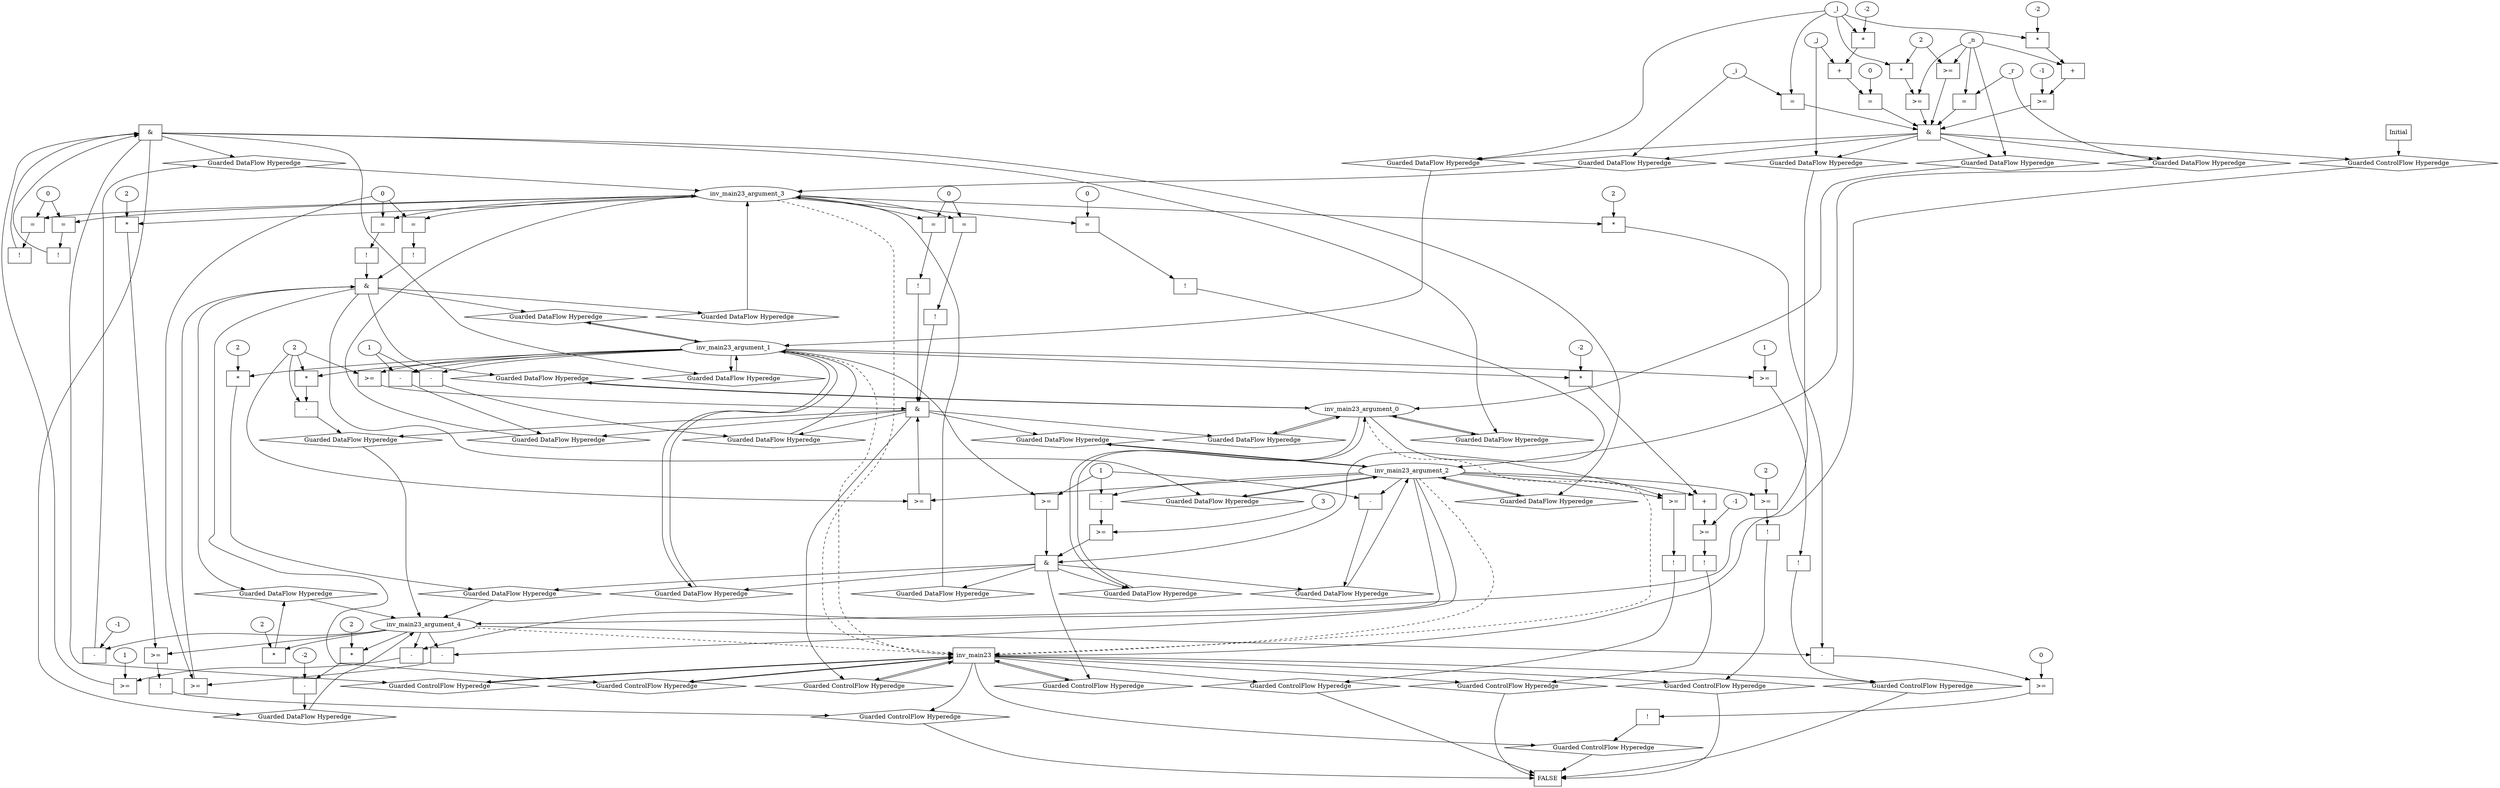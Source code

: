 digraph dag {
inv_main23 [label="inv_main23" shape="rect"];
FALSE [label="FALSE" shape="rect"];
Initial [label="Initial" shape="rect"];
ControlFowHyperEdge_0 [label="Guarded ControlFlow Hyperedge" shape="diamond"];
Initial -> ControlFowHyperEdge_0[label=""]
ControlFowHyperEdge_0 -> inv_main23[label=""]
ControlFowHyperEdge_1 [label="Guarded ControlFlow Hyperedge" shape="diamond"];
inv_main23 -> ControlFowHyperEdge_1[label=""]
ControlFowHyperEdge_1 -> inv_main23[label=""]
ControlFowHyperEdge_2 [label="Guarded ControlFlow Hyperedge" shape="diamond"];
inv_main23 -> ControlFowHyperEdge_2[label=""]
ControlFowHyperEdge_2 -> inv_main23[label=""]
ControlFowHyperEdge_3 [label="Guarded ControlFlow Hyperedge" shape="diamond"];
inv_main23 -> ControlFowHyperEdge_3[label=""]
ControlFowHyperEdge_3 -> inv_main23[label=""]
ControlFowHyperEdge_4 [label="Guarded ControlFlow Hyperedge" shape="diamond"];
inv_main23 -> ControlFowHyperEdge_4[label=""]
ControlFowHyperEdge_4 -> inv_main23[label=""]
ControlFowHyperEdge_5 [label="Guarded ControlFlow Hyperedge" shape="diamond"];
inv_main23 -> ControlFowHyperEdge_5[label=""]
ControlFowHyperEdge_5 -> FALSE[label=""]
ControlFowHyperEdge_6 [label="Guarded ControlFlow Hyperedge" shape="diamond"];
inv_main23 -> ControlFowHyperEdge_6[label=""]
ControlFowHyperEdge_6 -> FALSE[label=""]
ControlFowHyperEdge_7 [label="Guarded ControlFlow Hyperedge" shape="diamond"];
inv_main23 -> ControlFowHyperEdge_7[label=""]
ControlFowHyperEdge_7 -> FALSE[label=""]
ControlFowHyperEdge_8 [label="Guarded ControlFlow Hyperedge" shape="diamond"];
inv_main23 -> ControlFowHyperEdge_8[label=""]
ControlFowHyperEdge_8 -> FALSE[label=""]
ControlFowHyperEdge_9 [label="Guarded ControlFlow Hyperedge" shape="diamond"];
inv_main23 -> ControlFowHyperEdge_9[label=""]
ControlFowHyperEdge_9 -> FALSE[label=""]
ControlFowHyperEdge_10 [label="Guarded ControlFlow Hyperedge" shape="diamond"];
inv_main23 -> ControlFowHyperEdge_10[label=""]
ControlFowHyperEdge_10 -> FALSE[label=""]
inv_main23_argument_0 [label="inv_main23_argument_0" shape="oval"];
inv_main23_argument_0 -> inv_main23[label="" style="dashed"]
inv_main23_argument_1 [label="inv_main23_argument_1" shape="oval"];
inv_main23_argument_1 -> inv_main23[label="" style="dashed"]
inv_main23_argument_2 [label="inv_main23_argument_2" shape="oval"];
inv_main23_argument_2 -> inv_main23[label="" style="dashed"]
inv_main23_argument_3 [label="inv_main23_argument_3" shape="oval"];
inv_main23_argument_3 -> inv_main23[label="" style="dashed"]
inv_main23_argument_4 [label="inv_main23_argument_4" shape="oval"];
inv_main23_argument_4 -> inv_main23[label="" style="dashed"]

xxxinv_main23___Initial_0xxx_and [label="&" shape="rect"];
xxxinv_main23___Initial_0xxxguard5_node_0 [label=">=" shape="rect"];
xxxinv_main23___Initial_0xxxguard4_node_2 [label="2"];
xxxinv_main23___Initial_0xxxdataFlow3_node_0->xxxinv_main23___Initial_0xxxguard5_node_0
xxxinv_main23___Initial_0xxxguard4_node_2->xxxinv_main23___Initial_0xxxguard5_node_0

xxxinv_main23___Initial_0xxxguard5_node_0->xxxinv_main23___Initial_0xxx_and [label=""];
xxxinv_main23___Initial_0xxxguard3_node_0 [label=">=" shape="rect"];
xxxinv_main23___Initial_0xxxguard3_node_1 [label="+" shape="rect"];
xxxinv_main23___Initial_0xxxguard3_node_2 [label="*" shape="rect"];
xxxinv_main23___Initial_0xxxguard3_node_3 [label="-2"];
xxxinv_main23___Initial_0xxxguard3_node_6 [label="-1"];
xxxinv_main23___Initial_0xxxguard3_node_1->xxxinv_main23___Initial_0xxxguard3_node_0
xxxinv_main23___Initial_0xxxguard3_node_6->xxxinv_main23___Initial_0xxxguard3_node_0
xxxinv_main23___Initial_0xxxguard3_node_2->xxxinv_main23___Initial_0xxxguard3_node_1
xxxinv_main23___Initial_0xxxdataFlow3_node_0->xxxinv_main23___Initial_0xxxguard3_node_1
xxxinv_main23___Initial_0xxxguard3_node_3->xxxinv_main23___Initial_0xxxguard3_node_2
xxxinv_main23___Initial_0xxxdataFlow4_node_0->xxxinv_main23___Initial_0xxxguard3_node_2

xxxinv_main23___Initial_0xxxguard3_node_0->xxxinv_main23___Initial_0xxx_and [label=""];
xxxinv_main23___Initial_0xxxguard4_node_0 [label=">=" shape="rect"];
xxxinv_main23___Initial_0xxxguard4_node_1 [label="*" shape="rect"];
xxxinv_main23___Initial_0xxxguard4_node_2 [label="2"];
xxxinv_main23___Initial_0xxxguard4_node_1->xxxinv_main23___Initial_0xxxguard4_node_0
xxxinv_main23___Initial_0xxxdataFlow3_node_0->xxxinv_main23___Initial_0xxxguard4_node_0
xxxinv_main23___Initial_0xxxguard4_node_2->xxxinv_main23___Initial_0xxxguard4_node_1
xxxinv_main23___Initial_0xxxdataFlow4_node_0->xxxinv_main23___Initial_0xxxguard4_node_1

xxxinv_main23___Initial_0xxxguard4_node_0->xxxinv_main23___Initial_0xxx_and [label=""];
xxxinv_main23___Initial_0xxxguard_0_node_0 [label="=" shape="rect"];
xxxinv_main23___Initial_0xxxdataFlow2_node_0->xxxinv_main23___Initial_0xxxguard_0_node_0
xxxinv_main23___Initial_0xxxdataFlow4_node_0->xxxinv_main23___Initial_0xxxguard_0_node_0

xxxinv_main23___Initial_0xxxguard_0_node_0->xxxinv_main23___Initial_0xxx_and [label=""];
xxxinv_main23___Initial_0xxxguard2_node_0 [label="=" shape="rect"];
xxxinv_main23___Initial_0xxxguard2_node_1 [label="+" shape="rect"];
xxxinv_main23___Initial_0xxxguard2_node_3 [label="*" shape="rect"];
xxxinv_main23___Initial_0xxxguard2_node_4 [label="-2"];
xxxinv_main23___Initial_0xxxguard2_node_6 [label="0"];
xxxinv_main23___Initial_0xxxguard2_node_1->xxxinv_main23___Initial_0xxxguard2_node_0
xxxinv_main23___Initial_0xxxguard2_node_6->xxxinv_main23___Initial_0xxxguard2_node_0
xxxinv_main23___Initial_0xxxdataFlow1_node_0->xxxinv_main23___Initial_0xxxguard2_node_1
xxxinv_main23___Initial_0xxxguard2_node_3->xxxinv_main23___Initial_0xxxguard2_node_1
xxxinv_main23___Initial_0xxxdataFlow4_node_0->xxxinv_main23___Initial_0xxxguard2_node_3
xxxinv_main23___Initial_0xxxguard2_node_4->xxxinv_main23___Initial_0xxxguard2_node_3

xxxinv_main23___Initial_0xxxguard2_node_0->xxxinv_main23___Initial_0xxx_and [label=""];
xxxinv_main23___Initial_0xxxguard1_node_0 [label="=" shape="rect"];
xxxinv_main23___Initial_0xxxdataFlow_0_node_0->xxxinv_main23___Initial_0xxxguard1_node_0
xxxinv_main23___Initial_0xxxdataFlow3_node_0->xxxinv_main23___Initial_0xxxguard1_node_0

xxxinv_main23___Initial_0xxxguard1_node_0->xxxinv_main23___Initial_0xxx_and [label=""];
xxxinv_main23___Initial_0xxx_and->ControlFowHyperEdge_0 [label=""];
xxxinv_main23___Initial_0xxxdataFlow_0_node_0 [label="_r"];

xxxinv_main23___Initial_0xxxdataFlow_0_node_0->DataFowHyperEdge_0_inv_main23_argument_2 [label=""];
xxxinv_main23___Initial_0xxxdataFlow1_node_0 [label="_j"];

xxxinv_main23___Initial_0xxxdataFlow1_node_0->DataFowHyperEdge_0_inv_main23_argument_4 [label=""];
xxxinv_main23___Initial_0xxxdataFlow2_node_0 [label="_i"];

xxxinv_main23___Initial_0xxxdataFlow2_node_0->DataFowHyperEdge_0_inv_main23_argument_3 [label=""];
xxxinv_main23___Initial_0xxxdataFlow3_node_0 [label="_n"];

xxxinv_main23___Initial_0xxxdataFlow3_node_0->DataFowHyperEdge_0_inv_main23_argument_0 [label=""];
xxxinv_main23___Initial_0xxxdataFlow4_node_0 [label="_l"];

xxxinv_main23___Initial_0xxxdataFlow4_node_0->DataFowHyperEdge_0_inv_main23_argument_1 [label=""];
xxxinv_main23___inv_main23_1xxx_and [label="&" shape="rect"];
xxxinv_main23___inv_main23_1xxxguard_0_node_0 [label=">=" shape="rect"];
xxxinv_main23___inv_main23_1xxxguard_0_node_1 [label="-" shape="rect"];
xxxinv_main23___inv_main23_1xxxguard_0_node_4 [label="1"];
xxxinv_main23___inv_main23_1xxxguard_0_node_1->xxxinv_main23___inv_main23_1xxxguard_0_node_0
xxxinv_main23___inv_main23_1xxxguard_0_node_4->xxxinv_main23___inv_main23_1xxxguard_0_node_0
inv_main23_argument_2->xxxinv_main23___inv_main23_1xxxguard_0_node_1
inv_main23_argument_4->xxxinv_main23___inv_main23_1xxxguard_0_node_1

xxxinv_main23___inv_main23_1xxxguard_0_node_0->xxxinv_main23___inv_main23_1xxx_and [label=""];
xxxinv_main23___inv_main23_1xxxguard1_node_0 [label="!" shape="rect"];
xxxinv_main23___inv_main23_1xxxguard1_node_1 [label="=" shape="rect"];
xxxinv_main23___inv_main23_1xxxguard1_node_3 [label="0"];
xxxinv_main23___inv_main23_1xxxguard1_node_1->xxxinv_main23___inv_main23_1xxxguard1_node_0
inv_main23_argument_3->xxxinv_main23___inv_main23_1xxxguard1_node_1
xxxinv_main23___inv_main23_1xxxguard1_node_3->xxxinv_main23___inv_main23_1xxxguard1_node_1

xxxinv_main23___inv_main23_1xxxguard1_node_0->xxxinv_main23___inv_main23_1xxx_and [label=""];
xxxinv_main23___inv_main23_1xxxguard2_node_0 [label="!" shape="rect"];
xxxinv_main23___inv_main23_1xxxguard2_node_1 [label="=" shape="rect"];
xxxinv_main23___inv_main23_1xxxguard2_node_1->xxxinv_main23___inv_main23_1xxxguard2_node_0
inv_main23_argument_3->xxxinv_main23___inv_main23_1xxxguard2_node_1
xxxinv_main23___inv_main23_1xxxguard1_node_3->xxxinv_main23___inv_main23_1xxxguard2_node_1

xxxinv_main23___inv_main23_1xxxguard2_node_0->xxxinv_main23___inv_main23_1xxx_and [label=""];
xxxinv_main23___inv_main23_1xxx_and->ControlFowHyperEdge_1 [label=""];
xxxinv_main23___inv_main23_1xxxdataFlow_0_node_0 [label="-" shape="rect"];
xxxinv_main23___inv_main23_1xxxdataFlow_0_node_2 [label="-1"];
inv_main23_argument_4->xxxinv_main23___inv_main23_1xxxdataFlow_0_node_0
xxxinv_main23___inv_main23_1xxxdataFlow_0_node_2->xxxinv_main23___inv_main23_1xxxdataFlow_0_node_0

xxxinv_main23___inv_main23_1xxxdataFlow_0_node_0->DataFowHyperEdge_1_inv_main23_argument_3 [label=""];
xxxinv_main23___inv_main23_1xxxdataFlow1_node_0 [label="-" shape="rect"];
xxxinv_main23___inv_main23_1xxxdataFlow1_node_1 [label="*" shape="rect"];
xxxinv_main23___inv_main23_1xxxdataFlow1_node_2 [label="2"];
xxxinv_main23___inv_main23_1xxxdataFlow1_node_4 [label="-2"];
xxxinv_main23___inv_main23_1xxxdataFlow1_node_1->xxxinv_main23___inv_main23_1xxxdataFlow1_node_0
xxxinv_main23___inv_main23_1xxxdataFlow1_node_4->xxxinv_main23___inv_main23_1xxxdataFlow1_node_0
xxxinv_main23___inv_main23_1xxxdataFlow1_node_2->xxxinv_main23___inv_main23_1xxxdataFlow1_node_1
inv_main23_argument_4->xxxinv_main23___inv_main23_1xxxdataFlow1_node_1

xxxinv_main23___inv_main23_1xxxdataFlow1_node_0->DataFowHyperEdge_1_inv_main23_argument_4 [label=""];
xxxinv_main23___inv_main23_2xxx_and [label="&" shape="rect"];
xxxinv_main23___inv_main23_2xxxguard_0_node_0 [label=">=" shape="rect"];
xxxinv_main23___inv_main23_2xxxguard_0_node_1 [label="0"];
xxxinv_main23___inv_main23_2xxxguard_0_node_2 [label="-" shape="rect"];
xxxinv_main23___inv_main23_2xxxguard_0_node_1->xxxinv_main23___inv_main23_2xxxguard_0_node_0
xxxinv_main23___inv_main23_2xxxguard_0_node_2->xxxinv_main23___inv_main23_2xxxguard_0_node_0
inv_main23_argument_4->xxxinv_main23___inv_main23_2xxxguard_0_node_2
inv_main23_argument_2->xxxinv_main23___inv_main23_2xxxguard_0_node_2

xxxinv_main23___inv_main23_2xxxguard_0_node_0->xxxinv_main23___inv_main23_2xxx_and [label=""];
xxxinv_main23___inv_main23_2xxxguard1_node_0 [label="!" shape="rect"];
xxxinv_main23___inv_main23_2xxxguard1_node_1 [label="=" shape="rect"];
xxxinv_main23___inv_main23_2xxxguard1_node_1->xxxinv_main23___inv_main23_2xxxguard1_node_0
inv_main23_argument_3->xxxinv_main23___inv_main23_2xxxguard1_node_1
xxxinv_main23___inv_main23_2xxxguard_0_node_1->xxxinv_main23___inv_main23_2xxxguard1_node_1

xxxinv_main23___inv_main23_2xxxguard1_node_0->xxxinv_main23___inv_main23_2xxx_and [label=""];
xxxinv_main23___inv_main23_2xxxguard2_node_0 [label="!" shape="rect"];
xxxinv_main23___inv_main23_2xxxguard2_node_1 [label="=" shape="rect"];
xxxinv_main23___inv_main23_2xxxguard2_node_1->xxxinv_main23___inv_main23_2xxxguard2_node_0
inv_main23_argument_3->xxxinv_main23___inv_main23_2xxxguard2_node_1
xxxinv_main23___inv_main23_2xxxguard_0_node_1->xxxinv_main23___inv_main23_2xxxguard2_node_1

xxxinv_main23___inv_main23_2xxxguard2_node_0->xxxinv_main23___inv_main23_2xxx_and [label=""];
xxxinv_main23___inv_main23_2xxx_and->ControlFowHyperEdge_2 [label=""];
xxxinv_main23___inv_main23_2xxxdataFlow_0_node_0 [label="*" shape="rect"];
xxxinv_main23___inv_main23_2xxxdataFlow_0_node_1 [label="2"];
xxxinv_main23___inv_main23_2xxxdataFlow_0_node_1->xxxinv_main23___inv_main23_2xxxdataFlow_0_node_0
inv_main23_argument_4->xxxinv_main23___inv_main23_2xxxdataFlow_0_node_0

xxxinv_main23___inv_main23_2xxxdataFlow_0_node_0->DataFowHyperEdge_2_inv_main23_argument_4 [label=""];
xxxinv_main23___inv_main23_3xxx_and [label="&" shape="rect"];
xxxinv_main23___inv_main23_3xxxguard_0_node_0 [label=">=" shape="rect"];
inv_main23_argument_2->xxxinv_main23___inv_main23_3xxxguard_0_node_0
xxxinv_main23___inv_main23_3xxxdataFlow2_node_2->xxxinv_main23___inv_main23_3xxxguard_0_node_0

xxxinv_main23___inv_main23_3xxxguard_0_node_0->xxxinv_main23___inv_main23_3xxx_and [label=""];
xxxinv_main23___inv_main23_3xxxguard1_node_0 [label=">=" shape="rect"];
inv_main23_argument_1->xxxinv_main23___inv_main23_3xxxguard1_node_0
xxxinv_main23___inv_main23_3xxxdataFlow2_node_2->xxxinv_main23___inv_main23_3xxxguard1_node_0

xxxinv_main23___inv_main23_3xxxguard1_node_0->xxxinv_main23___inv_main23_3xxx_and [label=""];
xxxinv_main23___inv_main23_3xxxguard2_node_0 [label="!" shape="rect"];
xxxinv_main23___inv_main23_3xxxguard2_node_1 [label="=" shape="rect"];
xxxinv_main23___inv_main23_3xxxguard2_node_3 [label="0"];
xxxinv_main23___inv_main23_3xxxguard2_node_1->xxxinv_main23___inv_main23_3xxxguard2_node_0
inv_main23_argument_3->xxxinv_main23___inv_main23_3xxxguard2_node_1
xxxinv_main23___inv_main23_3xxxguard2_node_3->xxxinv_main23___inv_main23_3xxxguard2_node_1

xxxinv_main23___inv_main23_3xxxguard2_node_0->xxxinv_main23___inv_main23_3xxx_and [label=""];
xxxinv_main23___inv_main23_3xxxguard3_node_0 [label="!" shape="rect"];
xxxinv_main23___inv_main23_3xxxguard3_node_1 [label="=" shape="rect"];
xxxinv_main23___inv_main23_3xxxguard3_node_1->xxxinv_main23___inv_main23_3xxxguard3_node_0
inv_main23_argument_3->xxxinv_main23___inv_main23_3xxxguard3_node_1
xxxinv_main23___inv_main23_3xxxguard2_node_3->xxxinv_main23___inv_main23_3xxxguard3_node_1

xxxinv_main23___inv_main23_3xxxguard3_node_0->xxxinv_main23___inv_main23_3xxx_and [label=""];
xxxinv_main23___inv_main23_3xxx_and->ControlFowHyperEdge_3 [label=""];
xxxinv_main23___inv_main23_3xxxdataFlow_0_node_0 [label="-" shape="rect"];
xxxinv_main23___inv_main23_3xxxdataFlow_0_node_2 [label="1"];
inv_main23_argument_1->xxxinv_main23___inv_main23_3xxxdataFlow_0_node_0
xxxinv_main23___inv_main23_3xxxdataFlow_0_node_2->xxxinv_main23___inv_main23_3xxxdataFlow_0_node_0

xxxinv_main23___inv_main23_3xxxdataFlow_0_node_0->DataFowHyperEdge_3_inv_main23_argument_1 [label=""];
xxxinv_main23___inv_main23_3xxxdataFlow1_node_0 [label="-" shape="rect"];
inv_main23_argument_1->xxxinv_main23___inv_main23_3xxxdataFlow1_node_0
xxxinv_main23___inv_main23_3xxxdataFlow_0_node_2->xxxinv_main23___inv_main23_3xxxdataFlow1_node_0

xxxinv_main23___inv_main23_3xxxdataFlow1_node_0->DataFowHyperEdge_3_inv_main23_argument_3 [label=""];
xxxinv_main23___inv_main23_3xxxdataFlow2_node_0 [label="-" shape="rect"];
xxxinv_main23___inv_main23_3xxxdataFlow2_node_1 [label="*" shape="rect"];
xxxinv_main23___inv_main23_3xxxdataFlow2_node_2 [label="2"];
xxxinv_main23___inv_main23_3xxxdataFlow2_node_2 [label="2"];
xxxinv_main23___inv_main23_3xxxdataFlow2_node_1->xxxinv_main23___inv_main23_3xxxdataFlow2_node_0
xxxinv_main23___inv_main23_3xxxdataFlow2_node_2->xxxinv_main23___inv_main23_3xxxdataFlow2_node_0
xxxinv_main23___inv_main23_3xxxdataFlow2_node_2->xxxinv_main23___inv_main23_3xxxdataFlow2_node_1
inv_main23_argument_1->xxxinv_main23___inv_main23_3xxxdataFlow2_node_1

xxxinv_main23___inv_main23_3xxxdataFlow2_node_0->DataFowHyperEdge_3_inv_main23_argument_4 [label=""];
xxxinv_main23___inv_main23_4xxx_and [label="&" shape="rect"];
xxxinv_main23___inv_main23_4xxxguard_0_node_0 [label=">=" shape="rect"];
xxxinv_main23___inv_main23_4xxxguard_0_node_1 [label="-" shape="rect"];
xxxinv_main23___inv_main23_4xxxguard_0_node_4 [label="3"];
xxxinv_main23___inv_main23_4xxxguard_0_node_1->xxxinv_main23___inv_main23_4xxxguard_0_node_0
xxxinv_main23___inv_main23_4xxxguard_0_node_4->xxxinv_main23___inv_main23_4xxxguard_0_node_0
inv_main23_argument_2->xxxinv_main23___inv_main23_4xxxguard_0_node_1
xxxinv_main23___inv_main23_4xxxdataFlow1_node_2->xxxinv_main23___inv_main23_4xxxguard_0_node_1

xxxinv_main23___inv_main23_4xxxguard_0_node_0->xxxinv_main23___inv_main23_4xxx_and [label=""];
xxxinv_main23___inv_main23_4xxxguard1_node_0 [label=">=" shape="rect"];
xxxinv_main23___inv_main23_4xxxdataFlow1_node_2->xxxinv_main23___inv_main23_4xxxguard1_node_0
inv_main23_argument_1->xxxinv_main23___inv_main23_4xxxguard1_node_0

xxxinv_main23___inv_main23_4xxxguard1_node_0->xxxinv_main23___inv_main23_4xxx_and [label=""];
xxxinv_main23___inv_main23_4xxxguard2_node_0 [label="!" shape="rect"];
xxxinv_main23___inv_main23_4xxxguard2_node_1 [label="=" shape="rect"];
xxxinv_main23___inv_main23_4xxxguard2_node_3 [label="0"];
xxxinv_main23___inv_main23_4xxxguard2_node_1->xxxinv_main23___inv_main23_4xxxguard2_node_0
inv_main23_argument_3->xxxinv_main23___inv_main23_4xxxguard2_node_1
xxxinv_main23___inv_main23_4xxxguard2_node_3->xxxinv_main23___inv_main23_4xxxguard2_node_1

xxxinv_main23___inv_main23_4xxxguard2_node_0->xxxinv_main23___inv_main23_4xxx_and [label=""];
xxxinv_main23___inv_main23_4xxx_and->ControlFowHyperEdge_4 [label=""];

inv_main23_argument_1->DataFowHyperEdge_4_inv_main23_argument_1 [label=""];
xxxinv_main23___inv_main23_4xxxdataFlow1_node_0 [label="-" shape="rect"];
xxxinv_main23___inv_main23_4xxxdataFlow1_node_2 [label="1"];
inv_main23_argument_2->xxxinv_main23___inv_main23_4xxxdataFlow1_node_0
xxxinv_main23___inv_main23_4xxxdataFlow1_node_2->xxxinv_main23___inv_main23_4xxxdataFlow1_node_0

xxxinv_main23___inv_main23_4xxxdataFlow1_node_0->DataFowHyperEdge_4_inv_main23_argument_2 [label=""];
xxxinv_main23___inv_main23_4xxxdataFlow2_node_0 [label="*" shape="rect"];
xxxinv_main23___inv_main23_4xxxdataFlow2_node_1 [label="2"];
xxxinv_main23___inv_main23_4xxxdataFlow2_node_1->xxxinv_main23___inv_main23_4xxxdataFlow2_node_0
inv_main23_argument_1->xxxinv_main23___inv_main23_4xxxdataFlow2_node_0

xxxinv_main23___inv_main23_4xxxdataFlow2_node_0->DataFowHyperEdge_4_inv_main23_argument_4 [label=""];
xxxFALSE___inv_main23_5xxxguard_0_node_0 [label="!" shape="rect"];
xxxFALSE___inv_main23_5xxxguard_0_node_1 [label=">=" shape="rect"];
xxxFALSE___inv_main23_5xxxguard_0_node_2 [label="*" shape="rect"];
xxxFALSE___inv_main23_5xxxguard_0_node_3 [label="2"];
xxxFALSE___inv_main23_5xxxguard_0_node_1->xxxFALSE___inv_main23_5xxxguard_0_node_0
xxxFALSE___inv_main23_5xxxguard_0_node_2->xxxFALSE___inv_main23_5xxxguard_0_node_1
inv_main23_argument_4->xxxFALSE___inv_main23_5xxxguard_0_node_1
xxxFALSE___inv_main23_5xxxguard_0_node_3->xxxFALSE___inv_main23_5xxxguard_0_node_2
inv_main23_argument_3->xxxFALSE___inv_main23_5xxxguard_0_node_2

xxxFALSE___inv_main23_5xxxguard_0_node_0->ControlFowHyperEdge_5 [label=""];
xxxFALSE___inv_main23_6xxxguard_0_node_0 [label="!" shape="rect"];
xxxFALSE___inv_main23_6xxxguard_0_node_1 [label=">=" shape="rect"];
xxxFALSE___inv_main23_6xxxguard_0_node_2 [label="0"];
xxxFALSE___inv_main23_6xxxguard_0_node_3 [label="-" shape="rect"];
xxxFALSE___inv_main23_6xxxguard_0_node_4 [label="*" shape="rect"];
xxxFALSE___inv_main23_6xxxguard_0_node_5 [label="2"];
xxxFALSE___inv_main23_6xxxguard_0_node_1->xxxFALSE___inv_main23_6xxxguard_0_node_0
xxxFALSE___inv_main23_6xxxguard_0_node_2->xxxFALSE___inv_main23_6xxxguard_0_node_1
xxxFALSE___inv_main23_6xxxguard_0_node_3->xxxFALSE___inv_main23_6xxxguard_0_node_1
xxxFALSE___inv_main23_6xxxguard_0_node_4->xxxFALSE___inv_main23_6xxxguard_0_node_3
inv_main23_argument_4->xxxFALSE___inv_main23_6xxxguard_0_node_3
xxxFALSE___inv_main23_6xxxguard_0_node_5->xxxFALSE___inv_main23_6xxxguard_0_node_4
inv_main23_argument_3->xxxFALSE___inv_main23_6xxxguard_0_node_4

xxxFALSE___inv_main23_6xxxguard_0_node_0->ControlFowHyperEdge_6 [label=""];
xxxFALSE___inv_main23_7xxxguard_0_node_0 [label="!" shape="rect"];
xxxFALSE___inv_main23_7xxxguard_0_node_1 [label=">=" shape="rect"];
xxxFALSE___inv_main23_7xxxguard_0_node_2 [label="+" shape="rect"];
xxxFALSE___inv_main23_7xxxguard_0_node_3 [label="*" shape="rect"];
xxxFALSE___inv_main23_7xxxguard_0_node_4 [label="-2"];
xxxFALSE___inv_main23_7xxxguard_0_node_7 [label="-1"];
xxxFALSE___inv_main23_7xxxguard_0_node_1->xxxFALSE___inv_main23_7xxxguard_0_node_0
xxxFALSE___inv_main23_7xxxguard_0_node_2->xxxFALSE___inv_main23_7xxxguard_0_node_1
xxxFALSE___inv_main23_7xxxguard_0_node_7->xxxFALSE___inv_main23_7xxxguard_0_node_1
xxxFALSE___inv_main23_7xxxguard_0_node_3->xxxFALSE___inv_main23_7xxxguard_0_node_2
inv_main23_argument_2->xxxFALSE___inv_main23_7xxxguard_0_node_2
xxxFALSE___inv_main23_7xxxguard_0_node_4->xxxFALSE___inv_main23_7xxxguard_0_node_3
inv_main23_argument_1->xxxFALSE___inv_main23_7xxxguard_0_node_3

xxxFALSE___inv_main23_7xxxguard_0_node_0->ControlFowHyperEdge_7 [label=""];
xxxFALSE___inv_main23_8xxxguard_0_node_0 [label="!" shape="rect"];
xxxFALSE___inv_main23_8xxxguard_0_node_1 [label=">=" shape="rect"];
xxxFALSE___inv_main23_8xxxguard_0_node_3 [label="2"];
xxxFALSE___inv_main23_8xxxguard_0_node_1->xxxFALSE___inv_main23_8xxxguard_0_node_0
inv_main23_argument_2->xxxFALSE___inv_main23_8xxxguard_0_node_1
xxxFALSE___inv_main23_8xxxguard_0_node_3->xxxFALSE___inv_main23_8xxxguard_0_node_1

xxxFALSE___inv_main23_8xxxguard_0_node_0->ControlFowHyperEdge_8 [label=""];
xxxFALSE___inv_main23_9xxxguard_0_node_0 [label="!" shape="rect"];
xxxFALSE___inv_main23_9xxxguard_0_node_1 [label=">=" shape="rect"];
xxxFALSE___inv_main23_9xxxguard_0_node_3 [label="1"];
xxxFALSE___inv_main23_9xxxguard_0_node_1->xxxFALSE___inv_main23_9xxxguard_0_node_0
inv_main23_argument_1->xxxFALSE___inv_main23_9xxxguard_0_node_1
xxxFALSE___inv_main23_9xxxguard_0_node_3->xxxFALSE___inv_main23_9xxxguard_0_node_1

xxxFALSE___inv_main23_9xxxguard_0_node_0->ControlFowHyperEdge_9 [label=""];
xxxFALSE___inv_main23_10xxxguard_0_node_0 [label="!" shape="rect"];
xxxFALSE___inv_main23_10xxxguard_0_node_1 [label=">=" shape="rect"];
xxxFALSE___inv_main23_10xxxguard_0_node_1->xxxFALSE___inv_main23_10xxxguard_0_node_0
inv_main23_argument_0->xxxFALSE___inv_main23_10xxxguard_0_node_1
inv_main23_argument_2->xxxFALSE___inv_main23_10xxxguard_0_node_1

xxxFALSE___inv_main23_10xxxguard_0_node_0->ControlFowHyperEdge_10 [label=""];
DataFowHyperEdge_0_inv_main23_argument_0 [label="Guarded DataFlow Hyperedge" shape="diamond"];
DataFowHyperEdge_0_inv_main23_argument_0 -> inv_main23_argument_0[label=""]
xxxinv_main23___Initial_0xxx_and -> DataFowHyperEdge_0_inv_main23_argument_0[label=""]
DataFowHyperEdge_0_inv_main23_argument_1 [label="Guarded DataFlow Hyperedge" shape="diamond"];
DataFowHyperEdge_0_inv_main23_argument_1 -> inv_main23_argument_1[label=""]
xxxinv_main23___Initial_0xxx_and -> DataFowHyperEdge_0_inv_main23_argument_1[label=""]
DataFowHyperEdge_0_inv_main23_argument_2 [label="Guarded DataFlow Hyperedge" shape="diamond"];
DataFowHyperEdge_0_inv_main23_argument_2 -> inv_main23_argument_2[label=""]
xxxinv_main23___Initial_0xxx_and -> DataFowHyperEdge_0_inv_main23_argument_2[label=""]
DataFowHyperEdge_0_inv_main23_argument_3 [label="Guarded DataFlow Hyperedge" shape="diamond"];
DataFowHyperEdge_0_inv_main23_argument_3 -> inv_main23_argument_3[label=""]
xxxinv_main23___Initial_0xxx_and -> DataFowHyperEdge_0_inv_main23_argument_3[label=""]
DataFowHyperEdge_0_inv_main23_argument_4 [label="Guarded DataFlow Hyperedge" shape="diamond"];
DataFowHyperEdge_0_inv_main23_argument_4 -> inv_main23_argument_4[label=""]
xxxinv_main23___Initial_0xxx_and -> DataFowHyperEdge_0_inv_main23_argument_4[label=""]
DataFowHyperEdge_1_inv_main23_argument_0 [label="Guarded DataFlow Hyperedge" shape="diamond"];
DataFowHyperEdge_1_inv_main23_argument_0 -> inv_main23_argument_0[label=""]
xxxinv_main23___inv_main23_1xxx_and -> DataFowHyperEdge_1_inv_main23_argument_0[label=""]
DataFowHyperEdge_1_inv_main23_argument_1 [label="Guarded DataFlow Hyperedge" shape="diamond"];
DataFowHyperEdge_1_inv_main23_argument_1 -> inv_main23_argument_1[label=""]
xxxinv_main23___inv_main23_1xxx_and -> DataFowHyperEdge_1_inv_main23_argument_1[label=""]
DataFowHyperEdge_1_inv_main23_argument_2 [label="Guarded DataFlow Hyperedge" shape="diamond"];
DataFowHyperEdge_1_inv_main23_argument_2 -> inv_main23_argument_2[label=""]
xxxinv_main23___inv_main23_1xxx_and -> DataFowHyperEdge_1_inv_main23_argument_2[label=""]
DataFowHyperEdge_1_inv_main23_argument_3 [label="Guarded DataFlow Hyperedge" shape="diamond"];
DataFowHyperEdge_1_inv_main23_argument_3 -> inv_main23_argument_3[label=""]
xxxinv_main23___inv_main23_1xxx_and -> DataFowHyperEdge_1_inv_main23_argument_3[label=""]
DataFowHyperEdge_1_inv_main23_argument_4 [label="Guarded DataFlow Hyperedge" shape="diamond"];
DataFowHyperEdge_1_inv_main23_argument_4 -> inv_main23_argument_4[label=""]
xxxinv_main23___inv_main23_1xxx_and -> DataFowHyperEdge_1_inv_main23_argument_4[label=""]
DataFowHyperEdge_2_inv_main23_argument_0 [label="Guarded DataFlow Hyperedge" shape="diamond"];
DataFowHyperEdge_2_inv_main23_argument_0 -> inv_main23_argument_0[label=""]
xxxinv_main23___inv_main23_2xxx_and -> DataFowHyperEdge_2_inv_main23_argument_0[label=""]
DataFowHyperEdge_2_inv_main23_argument_1 [label="Guarded DataFlow Hyperedge" shape="diamond"];
DataFowHyperEdge_2_inv_main23_argument_1 -> inv_main23_argument_1[label=""]
xxxinv_main23___inv_main23_2xxx_and -> DataFowHyperEdge_2_inv_main23_argument_1[label=""]
DataFowHyperEdge_2_inv_main23_argument_2 [label="Guarded DataFlow Hyperedge" shape="diamond"];
DataFowHyperEdge_2_inv_main23_argument_2 -> inv_main23_argument_2[label=""]
xxxinv_main23___inv_main23_2xxx_and -> DataFowHyperEdge_2_inv_main23_argument_2[label=""]
DataFowHyperEdge_2_inv_main23_argument_3 [label="Guarded DataFlow Hyperedge" shape="diamond"];
DataFowHyperEdge_2_inv_main23_argument_3 -> inv_main23_argument_3[label=""]
xxxinv_main23___inv_main23_2xxx_and -> DataFowHyperEdge_2_inv_main23_argument_3[label=""]
DataFowHyperEdge_2_inv_main23_argument_4 [label="Guarded DataFlow Hyperedge" shape="diamond"];
DataFowHyperEdge_2_inv_main23_argument_4 -> inv_main23_argument_4[label=""]
xxxinv_main23___inv_main23_2xxx_and -> DataFowHyperEdge_2_inv_main23_argument_4[label=""]
DataFowHyperEdge_3_inv_main23_argument_0 [label="Guarded DataFlow Hyperedge" shape="diamond"];
DataFowHyperEdge_3_inv_main23_argument_0 -> inv_main23_argument_0[label=""]
xxxinv_main23___inv_main23_3xxx_and -> DataFowHyperEdge_3_inv_main23_argument_0[label=""]
DataFowHyperEdge_3_inv_main23_argument_1 [label="Guarded DataFlow Hyperedge" shape="diamond"];
DataFowHyperEdge_3_inv_main23_argument_1 -> inv_main23_argument_1[label=""]
xxxinv_main23___inv_main23_3xxx_and -> DataFowHyperEdge_3_inv_main23_argument_1[label=""]
DataFowHyperEdge_3_inv_main23_argument_2 [label="Guarded DataFlow Hyperedge" shape="diamond"];
DataFowHyperEdge_3_inv_main23_argument_2 -> inv_main23_argument_2[label=""]
xxxinv_main23___inv_main23_3xxx_and -> DataFowHyperEdge_3_inv_main23_argument_2[label=""]
DataFowHyperEdge_3_inv_main23_argument_3 [label="Guarded DataFlow Hyperedge" shape="diamond"];
DataFowHyperEdge_3_inv_main23_argument_3 -> inv_main23_argument_3[label=""]
xxxinv_main23___inv_main23_3xxx_and -> DataFowHyperEdge_3_inv_main23_argument_3[label=""]
DataFowHyperEdge_3_inv_main23_argument_4 [label="Guarded DataFlow Hyperedge" shape="diamond"];
DataFowHyperEdge_3_inv_main23_argument_4 -> inv_main23_argument_4[label=""]
xxxinv_main23___inv_main23_3xxx_and -> DataFowHyperEdge_3_inv_main23_argument_4[label=""]
DataFowHyperEdge_4_inv_main23_argument_0 [label="Guarded DataFlow Hyperedge" shape="diamond"];
DataFowHyperEdge_4_inv_main23_argument_0 -> inv_main23_argument_0[label=""]
xxxinv_main23___inv_main23_4xxx_and -> DataFowHyperEdge_4_inv_main23_argument_0[label=""]
DataFowHyperEdge_4_inv_main23_argument_1 [label="Guarded DataFlow Hyperedge" shape="diamond"];
DataFowHyperEdge_4_inv_main23_argument_1 -> inv_main23_argument_1[label=""]
xxxinv_main23___inv_main23_4xxx_and -> DataFowHyperEdge_4_inv_main23_argument_1[label=""]
DataFowHyperEdge_4_inv_main23_argument_2 [label="Guarded DataFlow Hyperedge" shape="diamond"];
DataFowHyperEdge_4_inv_main23_argument_2 -> inv_main23_argument_2[label=""]
xxxinv_main23___inv_main23_4xxx_and -> DataFowHyperEdge_4_inv_main23_argument_2[label=""]
DataFowHyperEdge_4_inv_main23_argument_3 [label="Guarded DataFlow Hyperedge" shape="diamond"];
DataFowHyperEdge_4_inv_main23_argument_3 -> inv_main23_argument_3[label=""]
xxxinv_main23___inv_main23_4xxx_and -> DataFowHyperEdge_4_inv_main23_argument_3[label=""]
DataFowHyperEdge_4_inv_main23_argument_4 [label="Guarded DataFlow Hyperedge" shape="diamond"];
DataFowHyperEdge_4_inv_main23_argument_4 -> inv_main23_argument_4[label=""]
xxxinv_main23___inv_main23_4xxx_and -> DataFowHyperEdge_4_inv_main23_argument_4[label=""]
inv_main23_argument_0 -> DataFowHyperEdge_1_inv_main23_argument_0[label=""]
inv_main23_argument_1 -> DataFowHyperEdge_1_inv_main23_argument_1[label=""]
inv_main23_argument_2 -> DataFowHyperEdge_1_inv_main23_argument_2[label=""]
inv_main23_argument_0 -> DataFowHyperEdge_2_inv_main23_argument_0[label=""]
inv_main23_argument_1 -> DataFowHyperEdge_2_inv_main23_argument_1[label=""]
inv_main23_argument_2 -> DataFowHyperEdge_2_inv_main23_argument_2[label=""]
inv_main23_argument_0 -> DataFowHyperEdge_3_inv_main23_argument_0[label=""]
inv_main23_argument_2 -> DataFowHyperEdge_3_inv_main23_argument_2[label=""]
inv_main23_argument_0 -> DataFowHyperEdge_4_inv_main23_argument_0[label=""]
}
